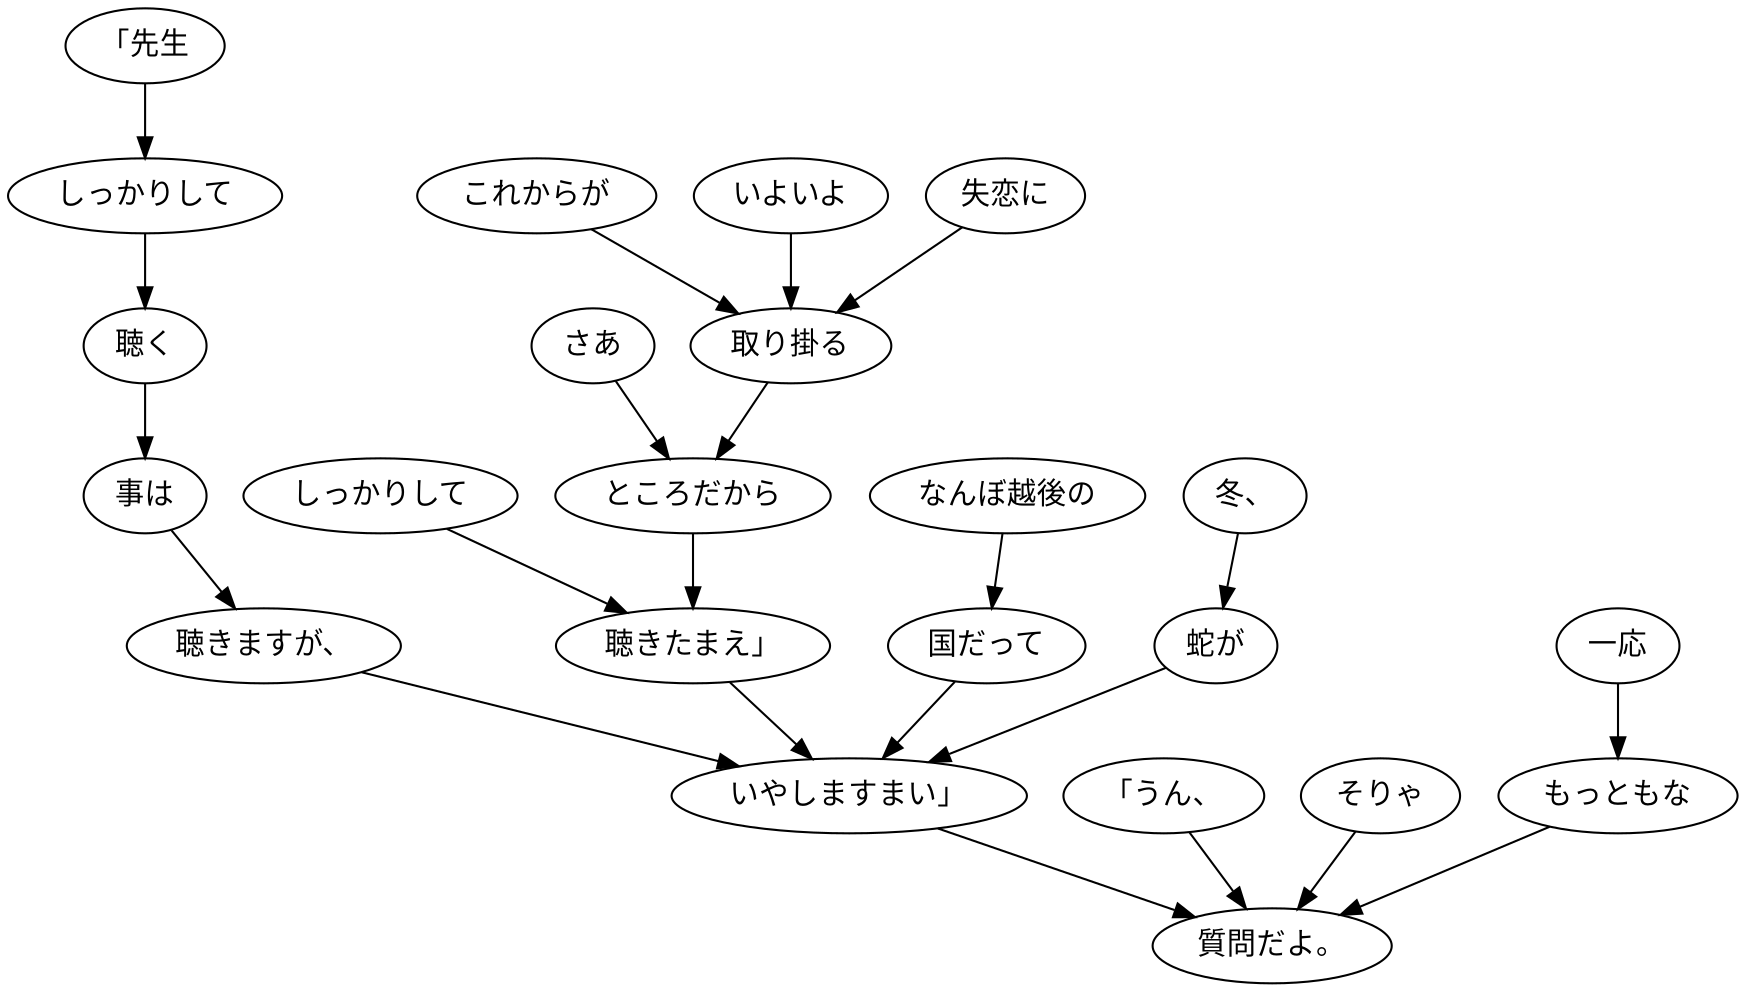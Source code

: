digraph graph3603 {
	node0 [label="さあ"];
	node1 [label="これからが"];
	node2 [label="いよいよ"];
	node3 [label="失恋に"];
	node4 [label="取り掛る"];
	node5 [label="ところだから"];
	node6 [label="しっかりして"];
	node7 [label="聴きたまえ」"];
	node8 [label="「先生"];
	node9 [label="しっかりして"];
	node10 [label="聴く"];
	node11 [label="事は"];
	node12 [label="聴きますが、"];
	node13 [label="なんぼ越後の"];
	node14 [label="国だって"];
	node15 [label="冬、"];
	node16 [label="蛇が"];
	node17 [label="いやしますまい」"];
	node18 [label="「うん、"];
	node19 [label="そりゃ"];
	node20 [label="一応"];
	node21 [label="もっともな"];
	node22 [label="質問だよ。"];
	node0 -> node5;
	node1 -> node4;
	node2 -> node4;
	node3 -> node4;
	node4 -> node5;
	node5 -> node7;
	node6 -> node7;
	node7 -> node17;
	node8 -> node9;
	node9 -> node10;
	node10 -> node11;
	node11 -> node12;
	node12 -> node17;
	node13 -> node14;
	node14 -> node17;
	node15 -> node16;
	node16 -> node17;
	node17 -> node22;
	node18 -> node22;
	node19 -> node22;
	node20 -> node21;
	node21 -> node22;
}
